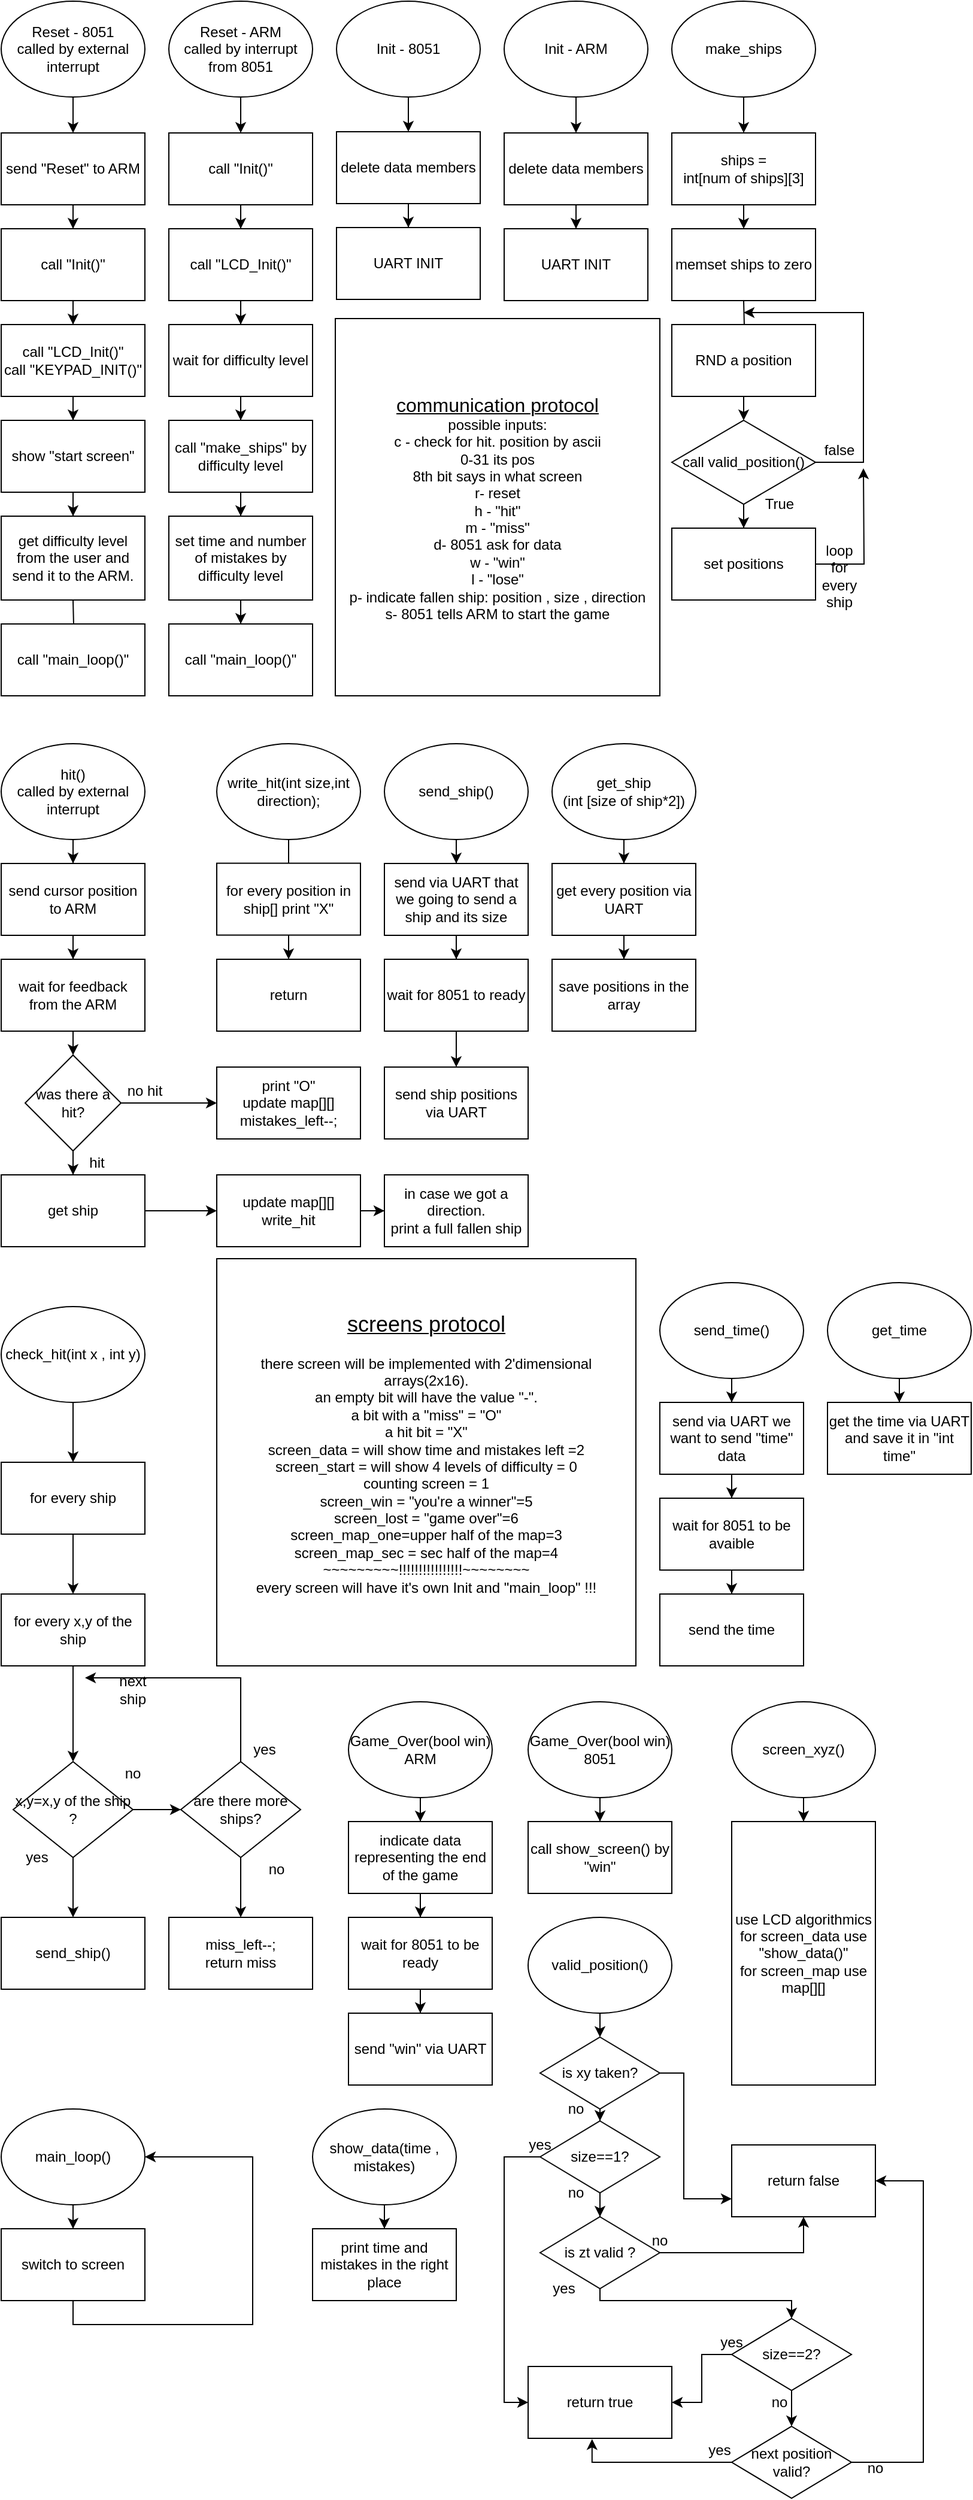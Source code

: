 <mxfile version="10.7.7" type="device"><diagram id="xLFcLaR1ktR-1Xepkl2k" name="Page-1"><mxGraphModel dx="840" dy="403" grid="1" gridSize="10" guides="1" tooltips="1" connect="1" arrows="1" fold="1" page="1" pageScale="1" pageWidth="850" pageHeight="1100" math="0" shadow="0"><root><mxCell id="0"/><mxCell id="1" parent="0"/><mxCell id="1iO3eZems2gTbw6EVcsq-3" value="" style="edgeStyle=orthogonalEdgeStyle;rounded=0;orthogonalLoop=1;jettySize=auto;html=1;" parent="1" source="1iO3eZems2gTbw6EVcsq-1" target="1iO3eZems2gTbw6EVcsq-2" edge="1"><mxGeometry relative="1" as="geometry"/></mxCell><mxCell id="1iO3eZems2gTbw6EVcsq-1" value="Reset - 8051&lt;br&gt;called by external interrupt&lt;br&gt;" style="ellipse;whiteSpace=wrap;html=1;" parent="1" vertex="1"><mxGeometry x="20" y="20" width="120" height="80" as="geometry"/></mxCell><mxCell id="1iO3eZems2gTbw6EVcsq-5" value="" style="edgeStyle=orthogonalEdgeStyle;rounded=0;orthogonalLoop=1;jettySize=auto;html=1;" parent="1" source="1iO3eZems2gTbw6EVcsq-2" target="1iO3eZems2gTbw6EVcsq-4" edge="1"><mxGeometry relative="1" as="geometry"/></mxCell><mxCell id="1iO3eZems2gTbw6EVcsq-2" value="send &quot;Reset&quot; to ARM" style="rounded=0;whiteSpace=wrap;html=1;" parent="1" vertex="1"><mxGeometry x="20" y="130" width="120" height="60" as="geometry"/></mxCell><mxCell id="1iO3eZems2gTbw6EVcsq-7" value="" style="edgeStyle=orthogonalEdgeStyle;rounded=0;orthogonalLoop=1;jettySize=auto;html=1;" parent="1" source="1iO3eZems2gTbw6EVcsq-4" target="1iO3eZems2gTbw6EVcsq-6" edge="1"><mxGeometry relative="1" as="geometry"/></mxCell><mxCell id="1iO3eZems2gTbw6EVcsq-4" value="call &quot;Init()&quot;" style="rounded=0;whiteSpace=wrap;html=1;" parent="1" vertex="1"><mxGeometry x="20" y="210" width="120" height="60" as="geometry"/></mxCell><mxCell id="1iO3eZems2gTbw6EVcsq-9" value="" style="edgeStyle=orthogonalEdgeStyle;rounded=0;orthogonalLoop=1;jettySize=auto;html=1;" parent="1" source="1iO3eZems2gTbw6EVcsq-6" target="1iO3eZems2gTbw6EVcsq-8" edge="1"><mxGeometry relative="1" as="geometry"/></mxCell><mxCell id="1iO3eZems2gTbw6EVcsq-6" value="call &quot;LCD_Init()&quot;&lt;br&gt;call &quot;KEYPAD_INIT()&quot;&lt;br&gt;" style="rounded=0;whiteSpace=wrap;html=1;" parent="1" vertex="1"><mxGeometry x="20" y="290" width="120" height="60" as="geometry"/></mxCell><mxCell id="1iO3eZems2gTbw6EVcsq-11" value="" style="edgeStyle=orthogonalEdgeStyle;rounded=0;orthogonalLoop=1;jettySize=auto;html=1;" parent="1" source="1iO3eZems2gTbw6EVcsq-8" target="1iO3eZems2gTbw6EVcsq-10" edge="1"><mxGeometry relative="1" as="geometry"/></mxCell><mxCell id="1iO3eZems2gTbw6EVcsq-8" value="show &quot;start screen&quot;" style="rounded=0;whiteSpace=wrap;html=1;" parent="1" vertex="1"><mxGeometry x="20" y="370" width="120" height="60" as="geometry"/></mxCell><mxCell id="1iO3eZems2gTbw6EVcsq-10" value="get difficulty level from the user and send it to the ARM." style="rounded=0;whiteSpace=wrap;html=1;" parent="1" vertex="1"><mxGeometry x="20" y="450" width="120" height="70" as="geometry"/></mxCell><mxCell id="1iO3eZems2gTbw6EVcsq-15" value="" style="edgeStyle=orthogonalEdgeStyle;rounded=0;orthogonalLoop=1;jettySize=auto;html=1;" parent="1" target="1iO3eZems2gTbw6EVcsq-14" edge="1"><mxGeometry relative="1" as="geometry"><mxPoint x="80" y="520" as="sourcePoint"/></mxGeometry></mxCell><mxCell id="1iO3eZems2gTbw6EVcsq-14" value="call &quot;main_loop()&quot;&lt;br&gt;" style="rounded=0;whiteSpace=wrap;html=1;" parent="1" vertex="1"><mxGeometry x="20" y="540" width="120" height="60" as="geometry"/></mxCell><mxCell id="1iO3eZems2gTbw6EVcsq-21" value="" style="edgeStyle=orthogonalEdgeStyle;rounded=0;orthogonalLoop=1;jettySize=auto;html=1;" parent="1" source="1iO3eZems2gTbw6EVcsq-16" target="1iO3eZems2gTbw6EVcsq-18" edge="1"><mxGeometry relative="1" as="geometry"/></mxCell><mxCell id="1iO3eZems2gTbw6EVcsq-16" value="Reset - ARM&lt;br&gt;called by interrupt from 8051&lt;br&gt;" style="ellipse;whiteSpace=wrap;html=1;" parent="1" vertex="1"><mxGeometry x="160" y="20" width="120" height="80" as="geometry"/></mxCell><mxCell id="1iO3eZems2gTbw6EVcsq-17" value="" style="edgeStyle=orthogonalEdgeStyle;rounded=0;orthogonalLoop=1;jettySize=auto;html=1;" parent="1" source="1iO3eZems2gTbw6EVcsq-18" target="1iO3eZems2gTbw6EVcsq-20" edge="1"><mxGeometry relative="1" as="geometry"/></mxCell><mxCell id="1iO3eZems2gTbw6EVcsq-18" value="call &quot;Init()&quot;" style="rounded=0;whiteSpace=wrap;html=1;" parent="1" vertex="1"><mxGeometry x="160" y="130" width="120" height="60" as="geometry"/></mxCell><mxCell id="1iO3eZems2gTbw6EVcsq-23" value="" style="edgeStyle=orthogonalEdgeStyle;rounded=0;orthogonalLoop=1;jettySize=auto;html=1;" parent="1" source="1iO3eZems2gTbw6EVcsq-20" target="1iO3eZems2gTbw6EVcsq-22" edge="1"><mxGeometry relative="1" as="geometry"/></mxCell><mxCell id="1iO3eZems2gTbw6EVcsq-20" value="call &quot;LCD_Init()&quot;&lt;br&gt;" style="rounded=0;whiteSpace=wrap;html=1;" parent="1" vertex="1"><mxGeometry x="160" y="210" width="120" height="60" as="geometry"/></mxCell><mxCell id="1iO3eZems2gTbw6EVcsq-25" value="" style="edgeStyle=orthogonalEdgeStyle;rounded=0;orthogonalLoop=1;jettySize=auto;html=1;" parent="1" source="1iO3eZems2gTbw6EVcsq-22" target="1iO3eZems2gTbw6EVcsq-24" edge="1"><mxGeometry relative="1" as="geometry"/></mxCell><mxCell id="1iO3eZems2gTbw6EVcsq-22" value="wait for difficulty level" style="rounded=0;whiteSpace=wrap;html=1;" parent="1" vertex="1"><mxGeometry x="160" y="290" width="120" height="60" as="geometry"/></mxCell><mxCell id="1iO3eZems2gTbw6EVcsq-27" value="" style="edgeStyle=orthogonalEdgeStyle;rounded=0;orthogonalLoop=1;jettySize=auto;html=1;" parent="1" source="1iO3eZems2gTbw6EVcsq-24" target="1iO3eZems2gTbw6EVcsq-26" edge="1"><mxGeometry relative="1" as="geometry"/></mxCell><mxCell id="1iO3eZems2gTbw6EVcsq-24" value="call &quot;make_ships&quot; by difficulty level" style="rounded=0;whiteSpace=wrap;html=1;" parent="1" vertex="1"><mxGeometry x="160" y="370" width="120" height="60" as="geometry"/></mxCell><mxCell id="1iO3eZems2gTbw6EVcsq-29" value="" style="edgeStyle=orthogonalEdgeStyle;rounded=0;orthogonalLoop=1;jettySize=auto;html=1;" parent="1" source="1iO3eZems2gTbw6EVcsq-26" target="1iO3eZems2gTbw6EVcsq-28" edge="1"><mxGeometry relative="1" as="geometry"/></mxCell><mxCell id="1iO3eZems2gTbw6EVcsq-26" value="set time and number of mistakes by difficulty level" style="rounded=0;whiteSpace=wrap;html=1;" parent="1" vertex="1"><mxGeometry x="160" y="450" width="120" height="70" as="geometry"/></mxCell><mxCell id="1iO3eZems2gTbw6EVcsq-28" value="call &quot;main_loop()&quot;" style="rounded=0;whiteSpace=wrap;html=1;" parent="1" vertex="1"><mxGeometry x="160" y="540" width="120" height="60" as="geometry"/></mxCell><mxCell id="1iO3eZems2gTbw6EVcsq-188" value="" style="edgeStyle=orthogonalEdgeStyle;rounded=0;orthogonalLoop=1;jettySize=auto;html=1;" parent="1" source="1iO3eZems2gTbw6EVcsq-30" target="1iO3eZems2gTbw6EVcsq-186" edge="1"><mxGeometry relative="1" as="geometry"/></mxCell><mxCell id="1iO3eZems2gTbw6EVcsq-30" value="Init - 8051" style="ellipse;whiteSpace=wrap;html=1;" parent="1" vertex="1"><mxGeometry x="300" y="20" width="120" height="80" as="geometry"/></mxCell><mxCell id="1iO3eZems2gTbw6EVcsq-33" value="" style="edgeStyle=orthogonalEdgeStyle;rounded=0;orthogonalLoop=1;jettySize=auto;html=1;" parent="1" source="1iO3eZems2gTbw6EVcsq-34" target="1iO3eZems2gTbw6EVcsq-35" edge="1"><mxGeometry relative="1" as="geometry"/></mxCell><mxCell id="1iO3eZems2gTbw6EVcsq-34" value="Init - ARM" style="ellipse;whiteSpace=wrap;html=1;" parent="1" vertex="1"><mxGeometry x="440" y="20" width="120" height="80" as="geometry"/></mxCell><mxCell id="1iO3eZems2gTbw6EVcsq-37" value="" style="edgeStyle=orthogonalEdgeStyle;rounded=0;orthogonalLoop=1;jettySize=auto;html=1;" parent="1" source="1iO3eZems2gTbw6EVcsq-35" target="1iO3eZems2gTbw6EVcsq-36" edge="1"><mxGeometry relative="1" as="geometry"/></mxCell><mxCell id="1iO3eZems2gTbw6EVcsq-35" value="delete data members" style="rounded=0;whiteSpace=wrap;html=1;" parent="1" vertex="1"><mxGeometry x="440" y="130" width="120" height="60" as="geometry"/></mxCell><mxCell id="1iO3eZems2gTbw6EVcsq-36" value="UART INIT" style="rounded=0;whiteSpace=wrap;html=1;" parent="1" vertex="1"><mxGeometry x="440" y="210" width="120" height="60" as="geometry"/></mxCell><mxCell id="1iO3eZems2gTbw6EVcsq-40" value="" style="edgeStyle=orthogonalEdgeStyle;rounded=0;orthogonalLoop=1;jettySize=auto;html=1;" parent="1" source="1iO3eZems2gTbw6EVcsq-38" target="1iO3eZems2gTbw6EVcsq-39" edge="1"><mxGeometry relative="1" as="geometry"/></mxCell><mxCell id="1iO3eZems2gTbw6EVcsq-38" value="make_ships" style="ellipse;whiteSpace=wrap;html=1;" parent="1" vertex="1"><mxGeometry x="580" y="20" width="120" height="80" as="geometry"/></mxCell><mxCell id="1iO3eZems2gTbw6EVcsq-42" value="" style="edgeStyle=orthogonalEdgeStyle;rounded=0;orthogonalLoop=1;jettySize=auto;html=1;" parent="1" source="1iO3eZems2gTbw6EVcsq-39" edge="1"><mxGeometry relative="1" as="geometry"><mxPoint x="640" y="210" as="targetPoint"/></mxGeometry></mxCell><mxCell id="1iO3eZems2gTbw6EVcsq-39" value="ships = &lt;br&gt;int[num of ships][3]" style="rounded=0;whiteSpace=wrap;html=1;" parent="1" vertex="1"><mxGeometry x="580" y="130" width="120" height="60" as="geometry"/></mxCell><mxCell id="1iO3eZems2gTbw6EVcsq-43" value="memset ships to zero" style="rounded=0;whiteSpace=wrap;html=1;" parent="1" vertex="1"><mxGeometry x="580" y="210" width="120" height="60" as="geometry"/></mxCell><mxCell id="1iO3eZems2gTbw6EVcsq-47" value="" style="edgeStyle=orthogonalEdgeStyle;rounded=0;orthogonalLoop=1;jettySize=auto;html=1;" parent="1" target="1iO3eZems2gTbw6EVcsq-46" edge="1"><mxGeometry relative="1" as="geometry"><mxPoint x="640" y="270" as="sourcePoint"/></mxGeometry></mxCell><mxCell id="1iO3eZems2gTbw6EVcsq-49" value="" style="edgeStyle=orthogonalEdgeStyle;rounded=0;orthogonalLoop=1;jettySize=auto;html=1;" parent="1" source="1iO3eZems2gTbw6EVcsq-46" edge="1"><mxGeometry relative="1" as="geometry"><mxPoint x="640" y="370" as="targetPoint"/></mxGeometry></mxCell><mxCell id="1iO3eZems2gTbw6EVcsq-46" value="RND a position" style="rounded=0;whiteSpace=wrap;html=1;" parent="1" vertex="1"><mxGeometry x="580" y="290" width="120" height="60" as="geometry"/></mxCell><mxCell id="1iO3eZems2gTbw6EVcsq-54" style="edgeStyle=orthogonalEdgeStyle;rounded=0;orthogonalLoop=1;jettySize=auto;html=1;exitX=1;exitY=0.5;exitDx=0;exitDy=0;" parent="1" source="1iO3eZems2gTbw6EVcsq-52" edge="1"><mxGeometry relative="1" as="geometry"><mxPoint x="640" y="280" as="targetPoint"/><Array as="points"><mxPoint x="740" y="405"/><mxPoint x="740" y="280"/></Array></mxGeometry></mxCell><mxCell id="1iO3eZems2gTbw6EVcsq-57" value="" style="edgeStyle=orthogonalEdgeStyle;rounded=0;orthogonalLoop=1;jettySize=auto;html=1;" parent="1" source="1iO3eZems2gTbw6EVcsq-52" target="1iO3eZems2gTbw6EVcsq-56" edge="1"><mxGeometry relative="1" as="geometry"/></mxCell><mxCell id="1iO3eZems2gTbw6EVcsq-52" value="&lt;span&gt;call valid_position()&lt;/span&gt;" style="rhombus;whiteSpace=wrap;html=1;" parent="1" vertex="1"><mxGeometry x="580" y="370" width="120" height="70" as="geometry"/></mxCell><mxCell id="1iO3eZems2gTbw6EVcsq-55" value="false" style="text;html=1;strokeColor=none;fillColor=none;align=center;verticalAlign=middle;whiteSpace=wrap;rounded=0;" parent="1" vertex="1"><mxGeometry x="700" y="385" width="40" height="20" as="geometry"/></mxCell><mxCell id="1iO3eZems2gTbw6EVcsq-59" style="edgeStyle=orthogonalEdgeStyle;rounded=0;orthogonalLoop=1;jettySize=auto;html=1;" parent="1" source="1iO3eZems2gTbw6EVcsq-56" edge="1"><mxGeometry relative="1" as="geometry"><mxPoint x="740" y="410" as="targetPoint"/></mxGeometry></mxCell><mxCell id="1iO3eZems2gTbw6EVcsq-56" value="set positions" style="rounded=0;whiteSpace=wrap;html=1;" parent="1" vertex="1"><mxGeometry x="580" y="460" width="120" height="60" as="geometry"/></mxCell><mxCell id="1iO3eZems2gTbw6EVcsq-58" value="True" style="text;html=1;strokeColor=none;fillColor=none;align=center;verticalAlign=middle;whiteSpace=wrap;rounded=0;" parent="1" vertex="1"><mxGeometry x="650" y="430" width="40" height="20" as="geometry"/></mxCell><mxCell id="1iO3eZems2gTbw6EVcsq-60" value="loop for every ship" style="text;html=1;strokeColor=none;fillColor=none;align=center;verticalAlign=middle;whiteSpace=wrap;rounded=0;" parent="1" vertex="1"><mxGeometry x="700" y="490" width="40" height="20" as="geometry"/></mxCell><mxCell id="1iO3eZems2gTbw6EVcsq-67" value="" style="edgeStyle=orthogonalEdgeStyle;rounded=0;orthogonalLoop=1;jettySize=auto;html=1;" parent="1" source="1iO3eZems2gTbw6EVcsq-64" target="1iO3eZems2gTbw6EVcsq-66" edge="1"><mxGeometry relative="1" as="geometry"/></mxCell><mxCell id="1iO3eZems2gTbw6EVcsq-64" value="hit()&lt;br&gt;called by external interrupt&lt;br&gt;" style="ellipse;whiteSpace=wrap;html=1;" parent="1" vertex="1"><mxGeometry x="20" y="640" width="120" height="80" as="geometry"/></mxCell><mxCell id="1iO3eZems2gTbw6EVcsq-69" value="" style="edgeStyle=orthogonalEdgeStyle;rounded=0;orthogonalLoop=1;jettySize=auto;html=1;" parent="1" source="1iO3eZems2gTbw6EVcsq-66" target="1iO3eZems2gTbw6EVcsq-68" edge="1"><mxGeometry relative="1" as="geometry"/></mxCell><mxCell id="1iO3eZems2gTbw6EVcsq-66" value="send cursor position to ARM" style="rounded=0;whiteSpace=wrap;html=1;" parent="1" vertex="1"><mxGeometry x="20" y="740" width="120" height="60" as="geometry"/></mxCell><mxCell id="1iO3eZems2gTbw6EVcsq-71" value="" style="edgeStyle=orthogonalEdgeStyle;rounded=0;orthogonalLoop=1;jettySize=auto;html=1;" parent="1" source="1iO3eZems2gTbw6EVcsq-68" edge="1"><mxGeometry relative="1" as="geometry"><mxPoint x="80" y="900" as="targetPoint"/></mxGeometry></mxCell><mxCell id="1iO3eZems2gTbw6EVcsq-68" value="wait for feedback from the ARM" style="rounded=0;whiteSpace=wrap;html=1;" parent="1" vertex="1"><mxGeometry x="20" y="820" width="120" height="60" as="geometry"/></mxCell><mxCell id="1iO3eZems2gTbw6EVcsq-75" style="edgeStyle=orthogonalEdgeStyle;rounded=0;orthogonalLoop=1;jettySize=auto;html=1;exitX=1;exitY=0.5;exitDx=0;exitDy=0;" parent="1" source="1iO3eZems2gTbw6EVcsq-72" edge="1"><mxGeometry relative="1" as="geometry"><mxPoint x="200" y="940" as="targetPoint"/></mxGeometry></mxCell><mxCell id="1iO3eZems2gTbw6EVcsq-137" value="" style="edgeStyle=orthogonalEdgeStyle;rounded=0;orthogonalLoop=1;jettySize=auto;html=1;" parent="1" source="1iO3eZems2gTbw6EVcsq-72" target="1iO3eZems2gTbw6EVcsq-135" edge="1"><mxGeometry relative="1" as="geometry"/></mxCell><mxCell id="1iO3eZems2gTbw6EVcsq-72" value="was there a hit?" style="rhombus;whiteSpace=wrap;html=1;" parent="1" vertex="1"><mxGeometry x="40" y="900" width="80" height="80" as="geometry"/></mxCell><mxCell id="1iO3eZems2gTbw6EVcsq-74" value="no hit" style="text;html=1;strokeColor=none;fillColor=none;align=center;verticalAlign=middle;whiteSpace=wrap;rounded=0;" parent="1" vertex="1"><mxGeometry x="120" y="920" width="40" height="20" as="geometry"/></mxCell><mxCell id="1iO3eZems2gTbw6EVcsq-76" value="print &quot;O&quot;&lt;br&gt;update map[][]&lt;br&gt;mistakes_left--;&lt;br&gt;" style="rounded=0;whiteSpace=wrap;html=1;" parent="1" vertex="1"><mxGeometry x="200" y="910" width="120" height="60" as="geometry"/></mxCell><mxCell id="g5FnfCNgilQ_dMN_MyKj-2" value="" style="edgeStyle=orthogonalEdgeStyle;rounded=0;orthogonalLoop=1;jettySize=auto;html=1;" edge="1" parent="1" source="1iO3eZems2gTbw6EVcsq-79" target="g5FnfCNgilQ_dMN_MyKj-1"><mxGeometry relative="1" as="geometry"/></mxCell><mxCell id="1iO3eZems2gTbw6EVcsq-79" value="update map[][]&lt;br&gt;write_hit&lt;br&gt;" style="rounded=0;whiteSpace=wrap;html=1;" parent="1" vertex="1"><mxGeometry x="200" y="1000" width="120" height="60" as="geometry"/></mxCell><mxCell id="1iO3eZems2gTbw6EVcsq-80" value="hit" style="text;html=1;strokeColor=none;fillColor=none;align=center;verticalAlign=middle;whiteSpace=wrap;rounded=0;" parent="1" vertex="1"><mxGeometry x="80" y="980" width="40" height="20" as="geometry"/></mxCell><mxCell id="1iO3eZems2gTbw6EVcsq-86" value="" style="edgeStyle=orthogonalEdgeStyle;rounded=0;orthogonalLoop=1;jettySize=auto;html=1;" parent="1" edge="1"><mxGeometry relative="1" as="geometry"><mxPoint x="260" y="720" as="sourcePoint"/><mxPoint x="260" y="750" as="targetPoint"/></mxGeometry></mxCell><mxCell id="1iO3eZems2gTbw6EVcsq-84" value="&lt;span&gt;write_hit(int size,int direction);&lt;/span&gt;" style="ellipse;whiteSpace=wrap;html=1;" parent="1" vertex="1"><mxGeometry x="200" y="640" width="120" height="80" as="geometry"/></mxCell><mxCell id="1iO3eZems2gTbw6EVcsq-99" value="" style="edgeStyle=orthogonalEdgeStyle;rounded=0;orthogonalLoop=1;jettySize=auto;html=1;entryX=0.5;entryY=0;entryDx=0;entryDy=0;" parent="1" target="1iO3eZems2gTbw6EVcsq-100" edge="1"><mxGeometry relative="1" as="geometry"><mxPoint x="260" y="800" as="sourcePoint"/><mxPoint x="260" y="880" as="targetPoint"/></mxGeometry></mxCell><mxCell id="1iO3eZems2gTbw6EVcsq-100" value="return" style="rounded=0;whiteSpace=wrap;html=1;" parent="1" vertex="1"><mxGeometry x="200" y="820" width="120" height="60" as="geometry"/></mxCell><mxCell id="1iO3eZems2gTbw6EVcsq-105" value="" style="edgeStyle=orthogonalEdgeStyle;rounded=0;orthogonalLoop=1;jettySize=auto;html=1;" parent="1" source="1iO3eZems2gTbw6EVcsq-103" edge="1"><mxGeometry relative="1" as="geometry"><mxPoint x="80" y="1240" as="targetPoint"/></mxGeometry></mxCell><mxCell id="1iO3eZems2gTbw6EVcsq-103" value="check_hit(int x , int y)" style="ellipse;whiteSpace=wrap;html=1;" parent="1" vertex="1"><mxGeometry x="20" y="1110" width="120" height="80" as="geometry"/></mxCell><mxCell id="1iO3eZems2gTbw6EVcsq-108" value="" style="edgeStyle=orthogonalEdgeStyle;rounded=0;orthogonalLoop=1;jettySize=auto;html=1;" parent="1" source="1iO3eZems2gTbw6EVcsq-106" edge="1"><mxGeometry relative="1" as="geometry"><mxPoint x="80" y="1350" as="targetPoint"/></mxGeometry></mxCell><mxCell id="1iO3eZems2gTbw6EVcsq-106" value="for every ship" style="rounded=0;whiteSpace=wrap;html=1;" parent="1" vertex="1"><mxGeometry x="20" y="1240" width="120" height="60" as="geometry"/></mxCell><mxCell id="1iO3eZems2gTbw6EVcsq-112" value="" style="edgeStyle=orthogonalEdgeStyle;rounded=0;orthogonalLoop=1;jettySize=auto;html=1;" parent="1" source="1iO3eZems2gTbw6EVcsq-110" edge="1"><mxGeometry relative="1" as="geometry"><mxPoint x="80" y="1490" as="targetPoint"/></mxGeometry></mxCell><mxCell id="1iO3eZems2gTbw6EVcsq-110" value="for every x,y of the ship" style="rounded=0;whiteSpace=wrap;html=1;" parent="1" vertex="1"><mxGeometry x="20" y="1350" width="120" height="60" as="geometry"/></mxCell><mxCell id="1iO3eZems2gTbw6EVcsq-119" style="edgeStyle=orthogonalEdgeStyle;rounded=0;orthogonalLoop=1;jettySize=auto;html=1;exitX=0.5;exitY=1;exitDx=0;exitDy=0;" parent="1" source="1iO3eZems2gTbw6EVcsq-113" edge="1"><mxGeometry relative="1" as="geometry"><mxPoint x="80" y="1620" as="targetPoint"/></mxGeometry></mxCell><mxCell id="1iO3eZems2gTbw6EVcsq-123" style="edgeStyle=orthogonalEdgeStyle;rounded=0;orthogonalLoop=1;jettySize=auto;html=1;entryX=0;entryY=0.5;entryDx=0;entryDy=0;" parent="1" source="1iO3eZems2gTbw6EVcsq-113" target="1iO3eZems2gTbw6EVcsq-122" edge="1"><mxGeometry relative="1" as="geometry"/></mxCell><mxCell id="1iO3eZems2gTbw6EVcsq-113" value="x,y=x,y of the ship ?" style="rhombus;whiteSpace=wrap;html=1;" parent="1" vertex="1"><mxGeometry x="30" y="1490" width="100" height="80" as="geometry"/></mxCell><mxCell id="1iO3eZems2gTbw6EVcsq-121" value="send_ship()" style="rounded=0;whiteSpace=wrap;html=1;" parent="1" vertex="1"><mxGeometry x="20" y="1620" width="120" height="60" as="geometry"/></mxCell><mxCell id="1iO3eZems2gTbw6EVcsq-128" value="" style="edgeStyle=orthogonalEdgeStyle;rounded=0;orthogonalLoop=1;jettySize=auto;html=1;" parent="1" source="1iO3eZems2gTbw6EVcsq-122" edge="1"><mxGeometry relative="1" as="geometry"><mxPoint x="90" y="1420" as="targetPoint"/><Array as="points"><mxPoint x="220" y="1420"/></Array></mxGeometry></mxCell><mxCell id="1iO3eZems2gTbw6EVcsq-133" value="" style="edgeStyle=orthogonalEdgeStyle;rounded=0;orthogonalLoop=1;jettySize=auto;html=1;" parent="1" source="1iO3eZems2gTbw6EVcsq-122" target="1iO3eZems2gTbw6EVcsq-132" edge="1"><mxGeometry relative="1" as="geometry"/></mxCell><mxCell id="1iO3eZems2gTbw6EVcsq-122" value="are there more ships?" style="rhombus;whiteSpace=wrap;html=1;" parent="1" vertex="1"><mxGeometry x="170" y="1490" width="100" height="80" as="geometry"/></mxCell><mxCell id="1iO3eZems2gTbw6EVcsq-124" value="yes" style="text;html=1;strokeColor=none;fillColor=none;align=center;verticalAlign=middle;whiteSpace=wrap;rounded=0;" parent="1" vertex="1"><mxGeometry x="30" y="1560" width="40" height="20" as="geometry"/></mxCell><mxCell id="1iO3eZems2gTbw6EVcsq-125" value="no" style="text;html=1;strokeColor=none;fillColor=none;align=center;verticalAlign=middle;whiteSpace=wrap;rounded=0;" parent="1" vertex="1"><mxGeometry x="110" y="1490" width="40" height="20" as="geometry"/></mxCell><mxCell id="1iO3eZems2gTbw6EVcsq-126" value="yes" style="text;html=1;strokeColor=none;fillColor=none;align=center;verticalAlign=middle;whiteSpace=wrap;rounded=0;" parent="1" vertex="1"><mxGeometry x="220" y="1470" width="40" height="20" as="geometry"/></mxCell><mxCell id="1iO3eZems2gTbw6EVcsq-129" value="no" style="text;html=1;strokeColor=none;fillColor=none;align=center;verticalAlign=middle;whiteSpace=wrap;rounded=0;" parent="1" vertex="1"><mxGeometry x="230" y="1570" width="40" height="20" as="geometry"/></mxCell><mxCell id="1iO3eZems2gTbw6EVcsq-132" value="miss_left--;&lt;br&gt;return miss&lt;br&gt;" style="rounded=0;whiteSpace=wrap;html=1;" parent="1" vertex="1"><mxGeometry x="160" y="1620" width="120" height="60" as="geometry"/></mxCell><mxCell id="1iO3eZems2gTbw6EVcsq-134" value="next ship" style="text;html=1;strokeColor=none;fillColor=none;align=center;verticalAlign=middle;whiteSpace=wrap;rounded=0;" parent="1" vertex="1"><mxGeometry x="110" y="1420" width="40" height="20" as="geometry"/></mxCell><mxCell id="1iO3eZems2gTbw6EVcsq-138" value="" style="edgeStyle=orthogonalEdgeStyle;rounded=0;orthogonalLoop=1;jettySize=auto;html=1;" parent="1" source="1iO3eZems2gTbw6EVcsq-135" target="1iO3eZems2gTbw6EVcsq-79" edge="1"><mxGeometry relative="1" as="geometry"/></mxCell><mxCell id="1iO3eZems2gTbw6EVcsq-135" value="get ship" style="rounded=0;whiteSpace=wrap;html=1;" parent="1" vertex="1"><mxGeometry x="20" y="1000" width="120" height="60" as="geometry"/></mxCell><mxCell id="1iO3eZems2gTbw6EVcsq-144" value="" style="edgeStyle=orthogonalEdgeStyle;rounded=0;orthogonalLoop=1;jettySize=auto;html=1;" parent="1" source="1iO3eZems2gTbw6EVcsq-140" target="1iO3eZems2gTbw6EVcsq-143" edge="1"><mxGeometry relative="1" as="geometry"/></mxCell><mxCell id="1iO3eZems2gTbw6EVcsq-140" value="send_ship()" style="ellipse;whiteSpace=wrap;html=1;" parent="1" vertex="1"><mxGeometry x="340" y="640" width="120" height="80" as="geometry"/></mxCell><mxCell id="1iO3eZems2gTbw6EVcsq-146" value="" style="edgeStyle=orthogonalEdgeStyle;rounded=0;orthogonalLoop=1;jettySize=auto;html=1;" parent="1" source="1iO3eZems2gTbw6EVcsq-143" target="1iO3eZems2gTbw6EVcsq-145" edge="1"><mxGeometry relative="1" as="geometry"/></mxCell><mxCell id="1iO3eZems2gTbw6EVcsq-143" value="send via UART that we going to send a ship and its size" style="rounded=0;whiteSpace=wrap;html=1;" parent="1" vertex="1"><mxGeometry x="340" y="740" width="120" height="60" as="geometry"/></mxCell><mxCell id="1iO3eZems2gTbw6EVcsq-148" value="" style="edgeStyle=orthogonalEdgeStyle;rounded=0;orthogonalLoop=1;jettySize=auto;html=1;" parent="1" source="1iO3eZems2gTbw6EVcsq-145" target="1iO3eZems2gTbw6EVcsq-147" edge="1"><mxGeometry relative="1" as="geometry"/></mxCell><mxCell id="1iO3eZems2gTbw6EVcsq-145" value="wait for 8051 to ready" style="rounded=0;whiteSpace=wrap;html=1;" parent="1" vertex="1"><mxGeometry x="340" y="820" width="120" height="60" as="geometry"/></mxCell><mxCell id="1iO3eZems2gTbw6EVcsq-147" value="send ship positions via UART" style="rounded=0;whiteSpace=wrap;html=1;" parent="1" vertex="1"><mxGeometry x="340" y="910" width="120" height="60" as="geometry"/></mxCell><mxCell id="1iO3eZems2gTbw6EVcsq-152" value="" style="edgeStyle=orthogonalEdgeStyle;rounded=0;orthogonalLoop=1;jettySize=auto;html=1;" parent="1" source="1iO3eZems2gTbw6EVcsq-150" target="1iO3eZems2gTbw6EVcsq-151" edge="1"><mxGeometry relative="1" as="geometry"/></mxCell><mxCell id="1iO3eZems2gTbw6EVcsq-150" value="get_ship&lt;br&gt;(int [size of ship*2])" style="ellipse;whiteSpace=wrap;html=1;" parent="1" vertex="1"><mxGeometry x="480" y="640" width="120" height="80" as="geometry"/></mxCell><mxCell id="1iO3eZems2gTbw6EVcsq-156" value="" style="edgeStyle=orthogonalEdgeStyle;rounded=0;orthogonalLoop=1;jettySize=auto;html=1;" parent="1" source="1iO3eZems2gTbw6EVcsq-151" target="1iO3eZems2gTbw6EVcsq-155" edge="1"><mxGeometry relative="1" as="geometry"/></mxCell><mxCell id="1iO3eZems2gTbw6EVcsq-151" value="get every position via UART" style="rounded=0;whiteSpace=wrap;html=1;" parent="1" vertex="1"><mxGeometry x="480" y="740" width="120" height="60" as="geometry"/></mxCell><mxCell id="1iO3eZems2gTbw6EVcsq-155" value="save positions in the array" style="rounded=0;whiteSpace=wrap;html=1;" parent="1" vertex="1"><mxGeometry x="480" y="820" width="120" height="60" as="geometry"/></mxCell><mxCell id="1iO3eZems2gTbw6EVcsq-161" value="" style="edgeStyle=orthogonalEdgeStyle;rounded=0;orthogonalLoop=1;jettySize=auto;html=1;" parent="1" source="1iO3eZems2gTbw6EVcsq-159" target="1iO3eZems2gTbw6EVcsq-160" edge="1"><mxGeometry relative="1" as="geometry"/></mxCell><mxCell id="1iO3eZems2gTbw6EVcsq-159" value="send_time()" style="ellipse;whiteSpace=wrap;html=1;" parent="1" vertex="1"><mxGeometry x="570" y="1090" width="120" height="80" as="geometry"/></mxCell><mxCell id="1iO3eZems2gTbw6EVcsq-163" value="" style="edgeStyle=orthogonalEdgeStyle;rounded=0;orthogonalLoop=1;jettySize=auto;html=1;" parent="1" source="1iO3eZems2gTbw6EVcsq-160" target="1iO3eZems2gTbw6EVcsq-162" edge="1"><mxGeometry relative="1" as="geometry"/></mxCell><mxCell id="1iO3eZems2gTbw6EVcsq-160" value="send via UART we want to send &quot;time&quot; data" style="rounded=0;whiteSpace=wrap;html=1;" parent="1" vertex="1"><mxGeometry x="570" y="1190" width="120" height="60" as="geometry"/></mxCell><mxCell id="1iO3eZems2gTbw6EVcsq-165" value="" style="edgeStyle=orthogonalEdgeStyle;rounded=0;orthogonalLoop=1;jettySize=auto;html=1;" parent="1" source="1iO3eZems2gTbw6EVcsq-162" target="1iO3eZems2gTbw6EVcsq-164" edge="1"><mxGeometry relative="1" as="geometry"/></mxCell><mxCell id="1iO3eZems2gTbw6EVcsq-162" value="wait for 8051 to be avaible" style="rounded=0;whiteSpace=wrap;html=1;" parent="1" vertex="1"><mxGeometry x="570" y="1270" width="120" height="60" as="geometry"/></mxCell><mxCell id="1iO3eZems2gTbw6EVcsq-164" value="send the time" style="rounded=0;whiteSpace=wrap;html=1;" parent="1" vertex="1"><mxGeometry x="570" y="1350" width="120" height="60" as="geometry"/></mxCell><mxCell id="1iO3eZems2gTbw6EVcsq-169" value="" style="edgeStyle=orthogonalEdgeStyle;rounded=0;orthogonalLoop=1;jettySize=auto;html=1;" parent="1" source="1iO3eZems2gTbw6EVcsq-167" target="1iO3eZems2gTbw6EVcsq-168" edge="1"><mxGeometry relative="1" as="geometry"/></mxCell><mxCell id="1iO3eZems2gTbw6EVcsq-167" value="get_time" style="ellipse;whiteSpace=wrap;html=1;" parent="1" vertex="1"><mxGeometry x="710" y="1090" width="120" height="80" as="geometry"/></mxCell><mxCell id="1iO3eZems2gTbw6EVcsq-168" value="get the time via UART and save it in &quot;int time&quot;" style="rounded=0;whiteSpace=wrap;html=1;" parent="1" vertex="1"><mxGeometry x="710" y="1190" width="120" height="60" as="geometry"/></mxCell><mxCell id="1iO3eZems2gTbw6EVcsq-175" value="" style="edgeStyle=orthogonalEdgeStyle;rounded=0;orthogonalLoop=1;jettySize=auto;html=1;" parent="1" source="1iO3eZems2gTbw6EVcsq-170" target="1iO3eZems2gTbw6EVcsq-174" edge="1"><mxGeometry relative="1" as="geometry"/></mxCell><mxCell id="1iO3eZems2gTbw6EVcsq-170" value="Game_Over(bool win)&lt;br&gt;ARM&lt;br&gt;" style="ellipse;whiteSpace=wrap;html=1;" parent="1" vertex="1"><mxGeometry x="310" y="1440" width="120" height="80" as="geometry"/></mxCell><mxCell id="1iO3eZems2gTbw6EVcsq-177" value="" style="edgeStyle=orthogonalEdgeStyle;rounded=0;orthogonalLoop=1;jettySize=auto;html=1;" parent="1" source="1iO3eZems2gTbw6EVcsq-174" target="1iO3eZems2gTbw6EVcsq-176" edge="1"><mxGeometry relative="1" as="geometry"/></mxCell><mxCell id="1iO3eZems2gTbw6EVcsq-174" value="indicate data representing the end of the game" style="rounded=0;whiteSpace=wrap;html=1;" parent="1" vertex="1"><mxGeometry x="310" y="1540" width="120" height="60" as="geometry"/></mxCell><mxCell id="1iO3eZems2gTbw6EVcsq-179" value="" style="edgeStyle=orthogonalEdgeStyle;rounded=0;orthogonalLoop=1;jettySize=auto;html=1;" parent="1" source="1iO3eZems2gTbw6EVcsq-176" target="1iO3eZems2gTbw6EVcsq-178" edge="1"><mxGeometry relative="1" as="geometry"/></mxCell><mxCell id="1iO3eZems2gTbw6EVcsq-176" value="wait for 8051 to be ready" style="rounded=0;whiteSpace=wrap;html=1;" parent="1" vertex="1"><mxGeometry x="310" y="1620" width="120" height="60" as="geometry"/></mxCell><mxCell id="1iO3eZems2gTbw6EVcsq-178" value="&lt;span&gt;send &quot;win&quot; via UART&lt;/span&gt;" style="rounded=0;whiteSpace=wrap;html=1;" parent="1" vertex="1"><mxGeometry x="310" y="1700" width="120" height="60" as="geometry"/></mxCell><mxCell id="1iO3eZems2gTbw6EVcsq-182" value="" style="edgeStyle=orthogonalEdgeStyle;rounded=0;orthogonalLoop=1;jettySize=auto;html=1;" parent="1" source="1iO3eZems2gTbw6EVcsq-180" target="1iO3eZems2gTbw6EVcsq-181" edge="1"><mxGeometry relative="1" as="geometry"/></mxCell><mxCell id="1iO3eZems2gTbw6EVcsq-180" value="Game_Over(bool win)&lt;br&gt;8051&lt;br&gt;" style="ellipse;whiteSpace=wrap;html=1;" parent="1" vertex="1"><mxGeometry x="460" y="1440" width="120" height="80" as="geometry"/></mxCell><mxCell id="1iO3eZems2gTbw6EVcsq-181" value="call show_screen() by &quot;win&quot;" style="rounded=0;whiteSpace=wrap;html=1;" parent="1" vertex="1"><mxGeometry x="460" y="1540" width="120" height="60" as="geometry"/></mxCell><mxCell id="1iO3eZems2gTbw6EVcsq-184" value="&lt;font&gt;&lt;u&gt;&lt;font style=&quot;font-size: 18px&quot;&gt;screens protocol&lt;br&gt;&lt;/font&gt;&lt;br&gt;&lt;/u&gt;there screen will be implemented with 2'dimensional arrays(2x16).&lt;br&gt;an empty bit will have the value &quot;-&quot;.&lt;br&gt;a bit with a &quot;miss&quot; = &quot;O&quot;&lt;br&gt;a hit bit = &quot;X&quot;&lt;br&gt;screen_data = will show time and mistakes left =2&lt;br&gt;screen_start = will show 4 levels of difficulty = 0&lt;br&gt;counting screen = 1&lt;br&gt;screen_win = &quot;you're a winner&quot;=5&lt;br&gt;screen_lost = &quot;game over&quot;=6&lt;br&gt;screen_map_one=upper half of the map=3&lt;br&gt;screen_map_sec = sec half of the map=4&lt;br&gt;~~~~~~~~~!!!!!!!!!!!!!!!!~~~~~~~~&lt;br&gt;every screen will have it's own Init and &quot;main_loop&quot; !!!&lt;br&gt;&lt;br&gt;&lt;/font&gt;" style="rounded=0;whiteSpace=wrap;html=1;" parent="1" vertex="1"><mxGeometry x="200" y="1070" width="350" height="340" as="geometry"/></mxCell><mxCell id="1iO3eZems2gTbw6EVcsq-185" value="" style="edgeStyle=orthogonalEdgeStyle;rounded=0;orthogonalLoop=1;jettySize=auto;html=1;" parent="1" source="1iO3eZems2gTbw6EVcsq-186" target="1iO3eZems2gTbw6EVcsq-187" edge="1"><mxGeometry relative="1" as="geometry"/></mxCell><mxCell id="1iO3eZems2gTbw6EVcsq-186" value="delete data members" style="rounded=0;whiteSpace=wrap;html=1;" parent="1" vertex="1"><mxGeometry x="300" y="129" width="120" height="60" as="geometry"/></mxCell><mxCell id="1iO3eZems2gTbw6EVcsq-187" value="UART INIT" style="rounded=0;whiteSpace=wrap;html=1;" parent="1" vertex="1"><mxGeometry x="300" y="209" width="120" height="60" as="geometry"/></mxCell><mxCell id="1iO3eZems2gTbw6EVcsq-189" value="for every position in ship[] print &quot;X&quot;" style="rounded=0;whiteSpace=wrap;html=1;" parent="1" vertex="1"><mxGeometry x="200" y="739.8" width="120" height="60" as="geometry"/></mxCell><mxCell id="1iO3eZems2gTbw6EVcsq-196" value="" style="edgeStyle=orthogonalEdgeStyle;rounded=0;orthogonalLoop=1;jettySize=auto;html=1;" parent="1" source="1iO3eZems2gTbw6EVcsq-194" target="1iO3eZems2gTbw6EVcsq-195" edge="1"><mxGeometry relative="1" as="geometry"/></mxCell><mxCell id="1iO3eZems2gTbw6EVcsq-194" value="screen_xyz()" style="ellipse;whiteSpace=wrap;html=1;" parent="1" vertex="1"><mxGeometry x="630" y="1440" width="120" height="80" as="geometry"/></mxCell><mxCell id="1iO3eZems2gTbw6EVcsq-195" value="use LCD algorithmics&lt;br&gt;for screen_data use &quot;show_data()&quot;&lt;br&gt;for screen_map use map[][]&lt;br&gt;" style="rounded=0;whiteSpace=wrap;html=1;" parent="1" vertex="1"><mxGeometry x="630" y="1540" width="120" height="220" as="geometry"/></mxCell><mxCell id="1iO3eZems2gTbw6EVcsq-199" value="" style="edgeStyle=orthogonalEdgeStyle;rounded=0;orthogonalLoop=1;jettySize=auto;html=1;" parent="1" source="1iO3eZems2gTbw6EVcsq-197" target="1iO3eZems2gTbw6EVcsq-198" edge="1"><mxGeometry relative="1" as="geometry"/></mxCell><mxCell id="1iO3eZems2gTbw6EVcsq-197" value="main_loop()" style="ellipse;whiteSpace=wrap;html=1;" parent="1" vertex="1"><mxGeometry x="20" y="1780" width="120" height="80" as="geometry"/></mxCell><mxCell id="1iO3eZems2gTbw6EVcsq-198" value="switch to screen&lt;br&gt;" style="rounded=0;whiteSpace=wrap;html=1;" parent="1" vertex="1"><mxGeometry x="20" y="1880" width="120" height="60" as="geometry"/></mxCell><mxCell id="1iO3eZems2gTbw6EVcsq-205" value="" style="edgeStyle=orthogonalEdgeStyle;rounded=0;orthogonalLoop=1;jettySize=auto;html=1;entryX=1;entryY=0.5;entryDx=0;entryDy=0;exitX=0.5;exitY=1;exitDx=0;exitDy=0;" parent="1" source="1iO3eZems2gTbw6EVcsq-198" target="1iO3eZems2gTbw6EVcsq-197" edge="1"><mxGeometry relative="1" as="geometry"><mxPoint x="190" y="1820" as="targetPoint"/><Array as="points"><mxPoint x="80" y="1960"/><mxPoint x="230" y="1960"/><mxPoint x="230" y="1820"/></Array><mxPoint x="80" y="1970" as="sourcePoint"/></mxGeometry></mxCell><mxCell id="1iO3eZems2gTbw6EVcsq-208" value="" style="edgeStyle=orthogonalEdgeStyle;rounded=0;orthogonalLoop=1;jettySize=auto;html=1;" parent="1" source="1iO3eZems2gTbw6EVcsq-206" target="1iO3eZems2gTbw6EVcsq-207" edge="1"><mxGeometry relative="1" as="geometry"/></mxCell><mxCell id="1iO3eZems2gTbw6EVcsq-206" value="show_data(time , mistakes)" style="ellipse;whiteSpace=wrap;html=1;" parent="1" vertex="1"><mxGeometry x="280" y="1780" width="120" height="80" as="geometry"/></mxCell><mxCell id="1iO3eZems2gTbw6EVcsq-207" value="print time and mistakes in the right place" style="rounded=0;whiteSpace=wrap;html=1;" parent="1" vertex="1"><mxGeometry x="280" y="1880" width="120" height="60" as="geometry"/></mxCell><mxCell id="1iO3eZems2gTbw6EVcsq-209" value="&lt;u&gt;&lt;font size=&quot;3&quot;&gt;communication protocol&lt;/font&gt;&lt;br&gt;&lt;/u&gt;&lt;span&gt;possible inputs:&lt;br&gt;c - check for hit. position by ascii&lt;br&gt;0-31 its pos&lt;br&gt;8th bit says in what screen&lt;br&gt;r- reset&lt;br&gt;h - &quot;hit&quot;&lt;br&gt;m - &quot;miss&quot;&lt;br&gt;d- 8051 ask for data&lt;br&gt;w - &quot;win&quot;&lt;br&gt;l - &quot;lose&quot;&lt;br&gt;p- indicate fallen ship: position , size , direction&lt;br&gt;s- 8051 tells ARM to start the game&lt;br&gt;&lt;/span&gt;" style="rounded=0;whiteSpace=wrap;html=1;" parent="1" vertex="1"><mxGeometry x="299" y="285" width="271" height="315" as="geometry"/></mxCell><mxCell id="1iO3eZems2gTbw6EVcsq-213" value="" style="edgeStyle=orthogonalEdgeStyle;rounded=0;orthogonalLoop=1;jettySize=auto;html=1;" parent="1" source="1iO3eZems2gTbw6EVcsq-211" edge="1"><mxGeometry relative="1" as="geometry"><mxPoint x="520" y="1720" as="targetPoint"/></mxGeometry></mxCell><mxCell id="1iO3eZems2gTbw6EVcsq-211" value="valid_position()" style="ellipse;whiteSpace=wrap;html=1;" parent="1" vertex="1"><mxGeometry x="460" y="1620" width="120" height="80" as="geometry"/></mxCell><mxCell id="1iO3eZems2gTbw6EVcsq-225" value="" style="edgeStyle=orthogonalEdgeStyle;rounded=0;orthogonalLoop=1;jettySize=auto;html=1;" parent="1" source="1iO3eZems2gTbw6EVcsq-214" target="1iO3eZems2gTbw6EVcsq-224" edge="1"><mxGeometry relative="1" as="geometry"/></mxCell><mxCell id="1iO3eZems2gTbw6EVcsq-236" style="edgeStyle=orthogonalEdgeStyle;rounded=0;orthogonalLoop=1;jettySize=auto;html=1;entryX=0;entryY=0.75;entryDx=0;entryDy=0;" parent="1" source="1iO3eZems2gTbw6EVcsq-214" target="1iO3eZems2gTbw6EVcsq-234" edge="1"><mxGeometry relative="1" as="geometry"><mxPoint x="600" y="1850" as="targetPoint"/><Array as="points"><mxPoint x="590" y="1750"/><mxPoint x="590" y="1855"/></Array></mxGeometry></mxCell><mxCell id="1iO3eZems2gTbw6EVcsq-214" value="is xy taken?" style="rhombus;whiteSpace=wrap;html=1;" parent="1" vertex="1"><mxGeometry x="470" y="1720" width="100" height="60" as="geometry"/></mxCell><mxCell id="1iO3eZems2gTbw6EVcsq-226" value="" style="edgeStyle=orthogonalEdgeStyle;rounded=0;orthogonalLoop=1;jettySize=auto;html=1;" parent="1" source="1iO3eZems2gTbw6EVcsq-224" target="1iO3eZems2gTbw6EVcsq-218" edge="1"><mxGeometry relative="1" as="geometry"/></mxCell><mxCell id="1iO3eZems2gTbw6EVcsq-254" style="edgeStyle=orthogonalEdgeStyle;rounded=0;orthogonalLoop=1;jettySize=auto;html=1;entryX=0;entryY=0.5;entryDx=0;entryDy=0;" parent="1" source="1iO3eZems2gTbw6EVcsq-224" target="1iO3eZems2gTbw6EVcsq-237" edge="1"><mxGeometry relative="1" as="geometry"><mxPoint x="450" y="2010" as="targetPoint"/><Array as="points"><mxPoint x="440" y="1820"/><mxPoint x="440" y="2025"/></Array></mxGeometry></mxCell><mxCell id="1iO3eZems2gTbw6EVcsq-224" value="size==1?" style="rhombus;whiteSpace=wrap;html=1;" parent="1" vertex="1"><mxGeometry x="470" y="1790" width="100" height="60" as="geometry"/></mxCell><mxCell id="1iO3eZems2gTbw6EVcsq-251" style="edgeStyle=orthogonalEdgeStyle;rounded=0;orthogonalLoop=1;jettySize=auto;html=1;entryX=0.5;entryY=0;entryDx=0;entryDy=0;" parent="1" source="1iO3eZems2gTbw6EVcsq-218" target="1iO3eZems2gTbw6EVcsq-221" edge="1"><mxGeometry relative="1" as="geometry"><mxPoint x="690" y="1940" as="targetPoint"/><Array as="points"><mxPoint x="520" y="1940"/><mxPoint x="680" y="1940"/></Array></mxGeometry></mxCell><mxCell id="1iO3eZems2gTbw6EVcsq-252" style="edgeStyle=orthogonalEdgeStyle;rounded=0;orthogonalLoop=1;jettySize=auto;html=1;" parent="1" source="1iO3eZems2gTbw6EVcsq-218" target="1iO3eZems2gTbw6EVcsq-234" edge="1"><mxGeometry relative="1" as="geometry"><mxPoint x="720" y="1900" as="targetPoint"/><Array as="points"><mxPoint x="690" y="1900"/></Array></mxGeometry></mxCell><mxCell id="1iO3eZems2gTbw6EVcsq-218" value="is zt valid ?" style="rhombus;whiteSpace=wrap;html=1;" parent="1" vertex="1"><mxGeometry x="470" y="1870" width="100" height="60" as="geometry"/></mxCell><mxCell id="1iO3eZems2gTbw6EVcsq-228" value="" style="edgeStyle=orthogonalEdgeStyle;rounded=0;orthogonalLoop=1;jettySize=auto;html=1;" parent="1" source="1iO3eZems2gTbw6EVcsq-221" target="1iO3eZems2gTbw6EVcsq-227" edge="1"><mxGeometry relative="1" as="geometry"/></mxCell><mxCell id="1iO3eZems2gTbw6EVcsq-246" style="edgeStyle=orthogonalEdgeStyle;rounded=0;orthogonalLoop=1;jettySize=auto;html=1;" parent="1" source="1iO3eZems2gTbw6EVcsq-221" target="1iO3eZems2gTbw6EVcsq-237" edge="1"><mxGeometry relative="1" as="geometry"/></mxCell><mxCell id="1iO3eZems2gTbw6EVcsq-221" value="size==2?" style="rhombus;whiteSpace=wrap;html=1;" parent="1" vertex="1"><mxGeometry x="630" y="1955" width="100" height="60" as="geometry"/></mxCell><mxCell id="1iO3eZems2gTbw6EVcsq-239" style="edgeStyle=orthogonalEdgeStyle;rounded=0;orthogonalLoop=1;jettySize=auto;html=1;entryX=0.445;entryY=1.01;entryDx=0;entryDy=0;entryPerimeter=0;" parent="1" source="1iO3eZems2gTbw6EVcsq-227" target="1iO3eZems2gTbw6EVcsq-237" edge="1"><mxGeometry relative="1" as="geometry"/></mxCell><mxCell id="1iO3eZems2gTbw6EVcsq-243" style="edgeStyle=orthogonalEdgeStyle;rounded=0;orthogonalLoop=1;jettySize=auto;html=1;entryX=1;entryY=0.5;entryDx=0;entryDy=0;" parent="1" source="1iO3eZems2gTbw6EVcsq-227" target="1iO3eZems2gTbw6EVcsq-234" edge="1"><mxGeometry relative="1" as="geometry"><mxPoint x="780" y="1840" as="targetPoint"/><Array as="points"><mxPoint x="790" y="2075"/><mxPoint x="790" y="1840"/></Array></mxGeometry></mxCell><mxCell id="1iO3eZems2gTbw6EVcsq-227" value="next position valid?" style="rhombus;whiteSpace=wrap;html=1;" parent="1" vertex="1"><mxGeometry x="630" y="2045" width="100" height="60" as="geometry"/></mxCell><mxCell id="1iO3eZems2gTbw6EVcsq-229" value="no" style="text;html=1;strokeColor=none;fillColor=none;align=center;verticalAlign=middle;whiteSpace=wrap;rounded=0;" parent="1" vertex="1"><mxGeometry x="480" y="1770" width="40" height="20" as="geometry"/></mxCell><mxCell id="1iO3eZems2gTbw6EVcsq-230" value="no" style="text;html=1;strokeColor=none;fillColor=none;align=center;verticalAlign=middle;whiteSpace=wrap;rounded=0;" parent="1" vertex="1"><mxGeometry x="480" y="1840" width="40" height="20" as="geometry"/></mxCell><mxCell id="1iO3eZems2gTbw6EVcsq-231" value="yes" style="text;html=1;strokeColor=none;fillColor=none;align=center;verticalAlign=middle;whiteSpace=wrap;rounded=0;" parent="1" vertex="1"><mxGeometry x="470" y="1920" width="40" height="20" as="geometry"/></mxCell><mxCell id="1iO3eZems2gTbw6EVcsq-232" value="no" style="text;html=1;strokeColor=none;fillColor=none;align=center;verticalAlign=middle;whiteSpace=wrap;rounded=0;" parent="1" vertex="1"><mxGeometry x="650" y="2015" width="40" height="20" as="geometry"/></mxCell><mxCell id="1iO3eZems2gTbw6EVcsq-233" value="yes" style="text;html=1;strokeColor=none;fillColor=none;align=center;verticalAlign=middle;whiteSpace=wrap;rounded=0;" parent="1" vertex="1"><mxGeometry x="600" y="2055" width="40" height="20" as="geometry"/></mxCell><mxCell id="1iO3eZems2gTbw6EVcsq-234" value="return false" style="rounded=0;whiteSpace=wrap;html=1;" parent="1" vertex="1"><mxGeometry x="630" y="1810" width="120" height="60" as="geometry"/></mxCell><mxCell id="1iO3eZems2gTbw6EVcsq-237" value="return true" style="rounded=0;whiteSpace=wrap;html=1;" parent="1" vertex="1"><mxGeometry x="460" y="1995" width="120" height="60" as="geometry"/></mxCell><mxCell id="1iO3eZems2gTbw6EVcsq-240" value="no" style="text;html=1;strokeColor=none;fillColor=none;align=center;verticalAlign=middle;whiteSpace=wrap;rounded=0;" parent="1" vertex="1"><mxGeometry x="730" y="2070" width="40" height="20" as="geometry"/></mxCell><mxCell id="1iO3eZems2gTbw6EVcsq-247" value="yes" style="text;html=1;strokeColor=none;fillColor=none;align=center;verticalAlign=middle;whiteSpace=wrap;rounded=0;" parent="1" vertex="1"><mxGeometry x="610" y="1965" width="40" height="20" as="geometry"/></mxCell><mxCell id="1iO3eZems2gTbw6EVcsq-253" value="no" style="text;html=1;strokeColor=none;fillColor=none;align=center;verticalAlign=middle;whiteSpace=wrap;rounded=0;" parent="1" vertex="1"><mxGeometry x="550" y="1880" width="40" height="20" as="geometry"/></mxCell><mxCell id="1iO3eZems2gTbw6EVcsq-255" value="yes" style="text;html=1;strokeColor=none;fillColor=none;align=center;verticalAlign=middle;whiteSpace=wrap;rounded=0;" parent="1" vertex="1"><mxGeometry x="450" y="1800" width="40" height="20" as="geometry"/></mxCell><mxCell id="g5FnfCNgilQ_dMN_MyKj-1" value="in case we got a direction.&lt;br&gt;print a full fallen ship&lt;br&gt;" style="rounded=0;whiteSpace=wrap;html=1;" vertex="1" parent="1"><mxGeometry x="340" y="1000" width="120" height="60" as="geometry"/></mxCell></root></mxGraphModel></diagram></mxfile>